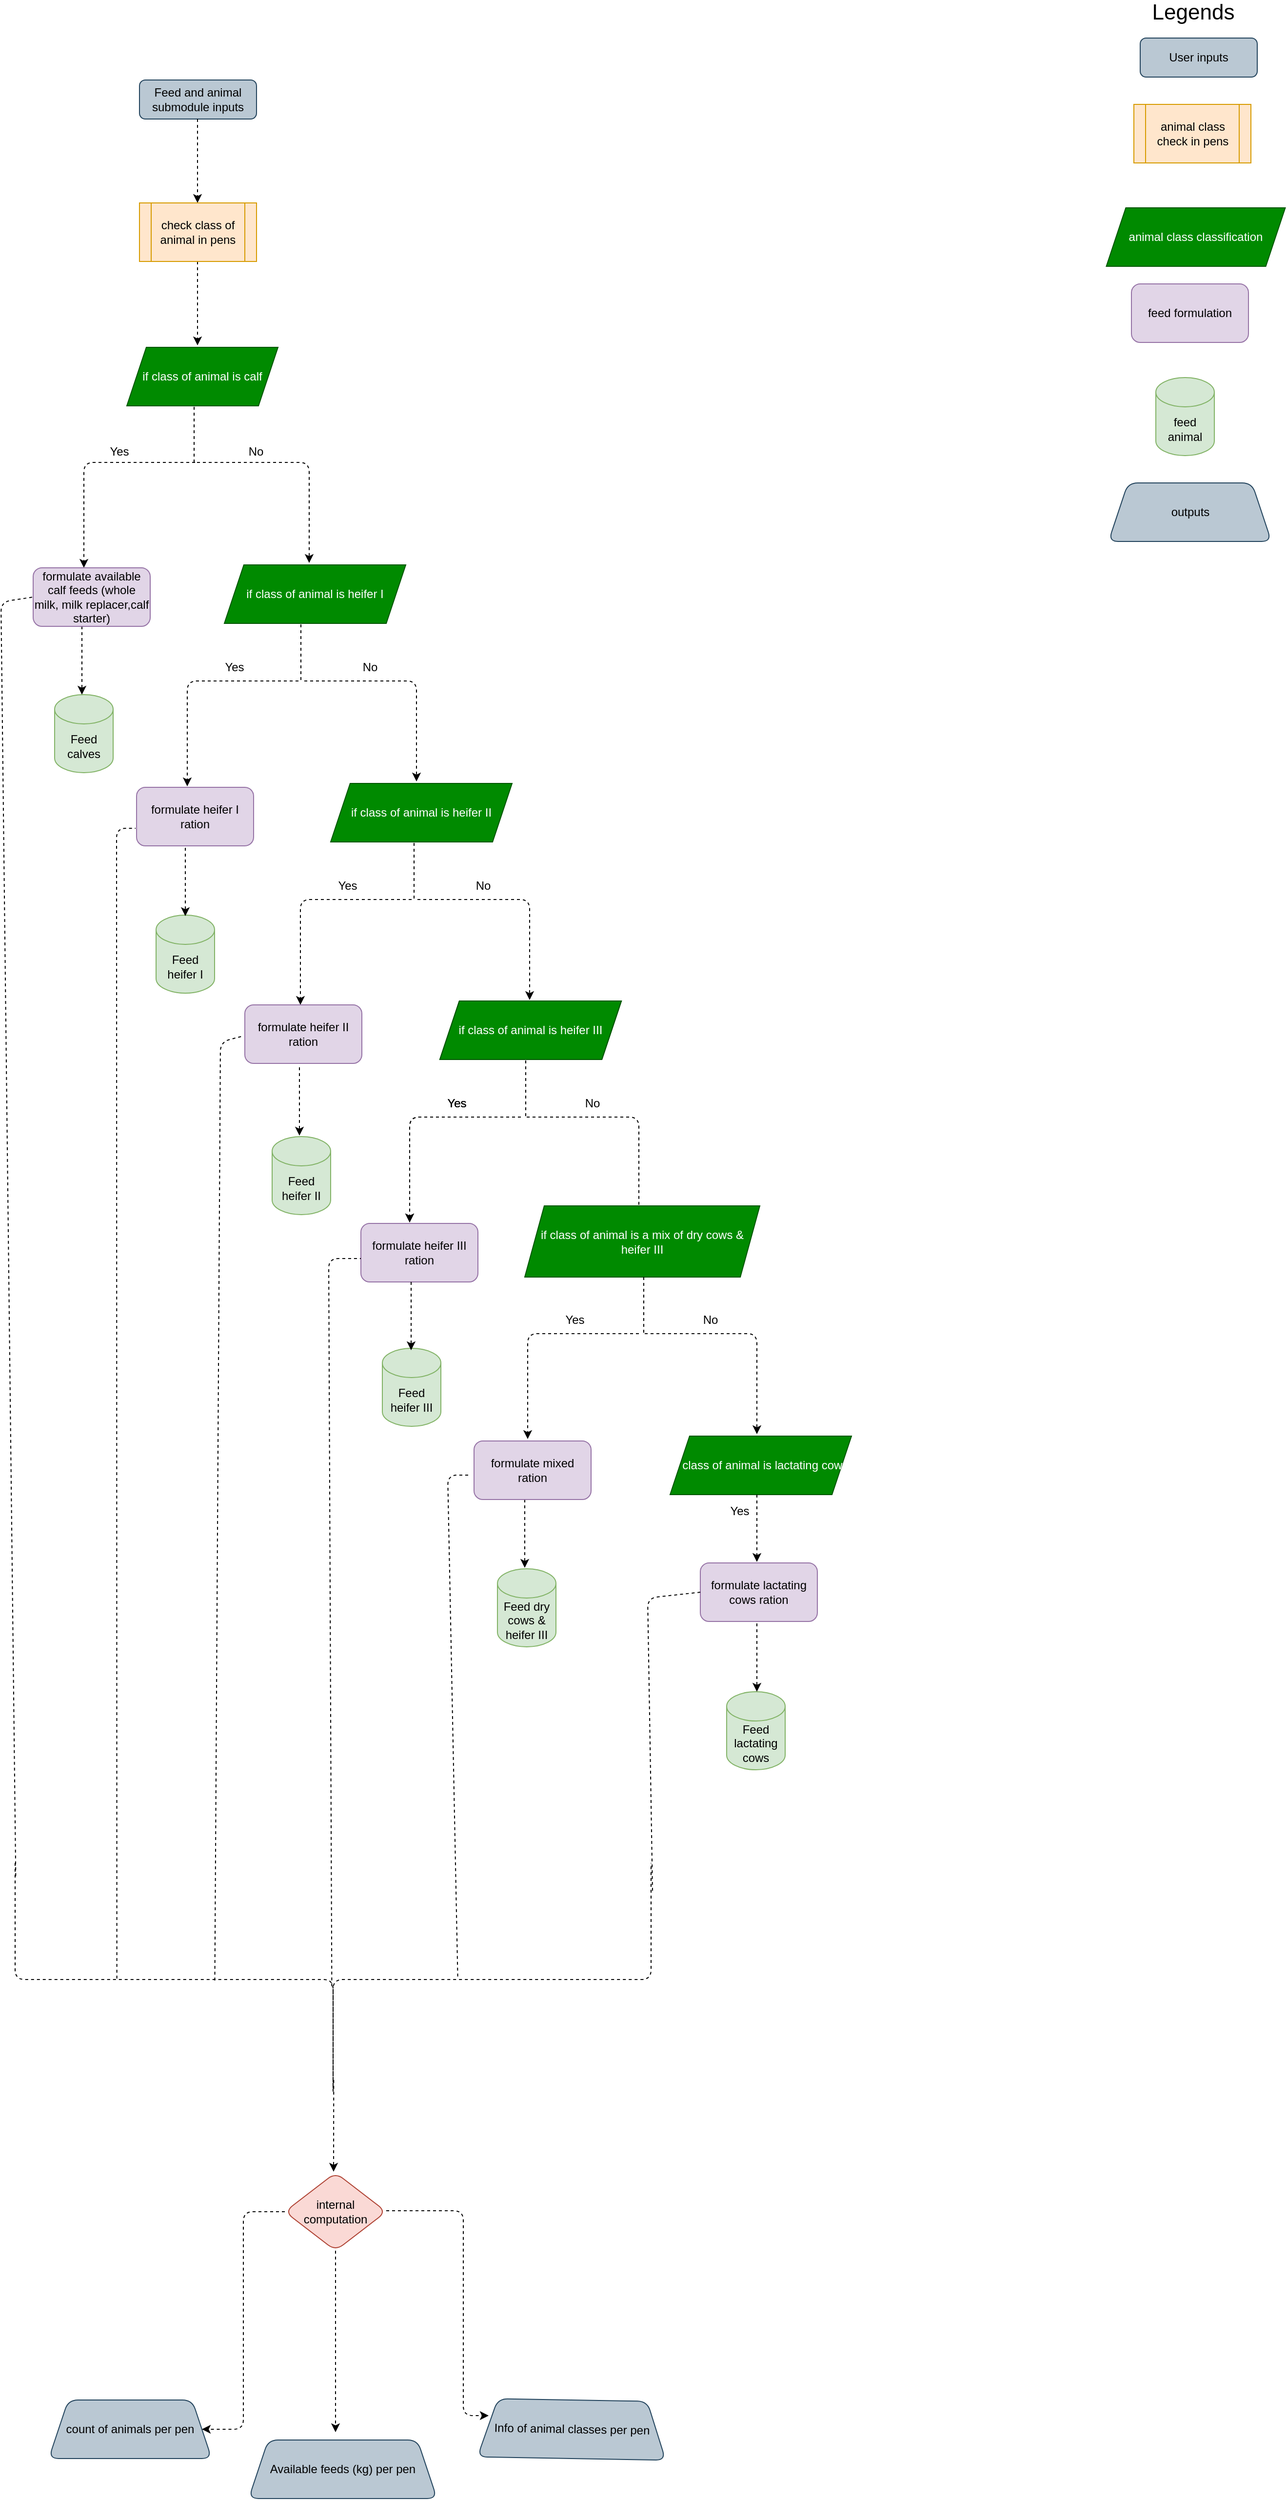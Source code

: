 <mxfile version="14.8.0" type="github">
  <diagram id="C5RBs43oDa-KdzZeNtuy" name="Page-1">
    <mxGraphModel dx="782" dy="420" grid="0" gridSize="10" guides="1" tooltips="1" connect="1" arrows="1" fold="1" page="1" pageScale="1" pageWidth="3300" pageHeight="4681" math="0" shadow="0">
      <root>
        <mxCell id="WIyWlLk6GJQsqaUBKTNV-0" />
        <mxCell id="WIyWlLk6GJQsqaUBKTNV-1" parent="WIyWlLk6GJQsqaUBKTNV-0" />
        <mxCell id="WIyWlLk6GJQsqaUBKTNV-3" value="Feed and animal submodule inputs" style="rounded=1;whiteSpace=wrap;html=1;fontSize=12;glass=0;strokeWidth=1;shadow=0;fillColor=#bac8d3;strokeColor=#23445d;" parent="WIyWlLk6GJQsqaUBKTNV-1" vertex="1">
          <mxGeometry x="677" y="92" width="120" height="40" as="geometry" />
        </mxCell>
        <mxCell id="WIyWlLk6GJQsqaUBKTNV-4" value="Yes" style="rounded=0;html=1;jettySize=auto;orthogonalLoop=1;fontSize=11;endArrow=block;endFill=0;endSize=8;strokeWidth=1;shadow=0;labelBackgroundColor=none;edgeStyle=orthogonalEdgeStyle;" parent="WIyWlLk6GJQsqaUBKTNV-1" edge="1">
          <mxGeometry y="20" relative="1" as="geometry">
            <mxPoint as="offset" />
            <mxPoint x="220" y="250" as="sourcePoint" />
          </mxGeometry>
        </mxCell>
        <mxCell id="WIyWlLk6GJQsqaUBKTNV-8" value="No" style="rounded=0;html=1;jettySize=auto;orthogonalLoop=1;fontSize=11;endArrow=block;endFill=0;endSize=8;strokeWidth=1;shadow=0;labelBackgroundColor=none;edgeStyle=orthogonalEdgeStyle;" parent="WIyWlLk6GJQsqaUBKTNV-1" edge="1">
          <mxGeometry x="0.333" y="20" relative="1" as="geometry">
            <mxPoint as="offset" />
            <mxPoint x="220" y="370" as="sourcePoint" />
          </mxGeometry>
        </mxCell>
        <mxCell id="un4VEEMgw5aZnZ7E-Z5A-0" value="" style="endArrow=classic;html=1;dashed=1;" parent="WIyWlLk6GJQsqaUBKTNV-1" edge="1">
          <mxGeometry width="50" height="50" relative="1" as="geometry">
            <mxPoint x="736.5" y="132" as="sourcePoint" />
            <mxPoint x="736.5" y="218" as="targetPoint" />
          </mxGeometry>
        </mxCell>
        <mxCell id="un4VEEMgw5aZnZ7E-Z5A-2" value="" style="endArrow=classic;html=1;dashed=1;" parent="WIyWlLk6GJQsqaUBKTNV-1" edge="1">
          <mxGeometry width="50" height="50" relative="1" as="geometry">
            <mxPoint x="736.5" y="278" as="sourcePoint" />
            <mxPoint x="736.5" y="364" as="targetPoint" />
          </mxGeometry>
        </mxCell>
        <mxCell id="un4VEEMgw5aZnZ7E-Z5A-5" value="check class of animal in pens" style="shape=process;whiteSpace=wrap;html=1;backgroundOutline=1;fillColor=#ffe6cc;strokeColor=#d79b00;" parent="WIyWlLk6GJQsqaUBKTNV-1" vertex="1">
          <mxGeometry x="677" y="218" width="120" height="60" as="geometry" />
        </mxCell>
        <mxCell id="un4VEEMgw5aZnZ7E-Z5A-7" value="" style="endArrow=classic;html=1;dashed=1;" parent="WIyWlLk6GJQsqaUBKTNV-1" edge="1">
          <mxGeometry width="50" height="50" relative="1" as="geometry">
            <mxPoint x="734" y="484" as="sourcePoint" />
            <mxPoint x="620" y="592" as="targetPoint" />
            <Array as="points">
              <mxPoint x="620" y="484" />
            </Array>
          </mxGeometry>
        </mxCell>
        <mxCell id="un4VEEMgw5aZnZ7E-Z5A-9" value="" style="endArrow=classic;html=1;dashed=1;" parent="WIyWlLk6GJQsqaUBKTNV-1" edge="1">
          <mxGeometry width="50" height="50" relative="1" as="geometry">
            <mxPoint x="736" y="484" as="sourcePoint" />
            <mxPoint x="851" y="587" as="targetPoint" />
            <Array as="points">
              <mxPoint x="851" y="484" />
            </Array>
          </mxGeometry>
        </mxCell>
        <mxCell id="un4VEEMgw5aZnZ7E-Z5A-11" value="if class of animal is calf" style="shape=parallelogram;perimeter=parallelogramPerimeter;whiteSpace=wrap;html=1;fixedSize=1;fillColor=#008a00;strokeColor=#005700;fontColor=#ffffff;" parent="WIyWlLk6GJQsqaUBKTNV-1" vertex="1">
          <mxGeometry x="664" y="366" width="155" height="60" as="geometry" />
        </mxCell>
        <mxCell id="un4VEEMgw5aZnZ7E-Z5A-12" value="" style="endArrow=none;html=1;dashed=1;" parent="WIyWlLk6GJQsqaUBKTNV-1" edge="1">
          <mxGeometry width="50" height="50" relative="1" as="geometry">
            <mxPoint x="733" y="484" as="sourcePoint" />
            <mxPoint x="733" y="426" as="targetPoint" />
          </mxGeometry>
        </mxCell>
        <mxCell id="un4VEEMgw5aZnZ7E-Z5A-13" value="Yes" style="text;html=1;align=center;verticalAlign=middle;resizable=0;points=[];autosize=1;strokeColor=none;" parent="WIyWlLk6GJQsqaUBKTNV-1" vertex="1">
          <mxGeometry x="641" y="464" width="30" height="18" as="geometry" />
        </mxCell>
        <mxCell id="un4VEEMgw5aZnZ7E-Z5A-14" value="No" style="text;html=1;align=center;verticalAlign=middle;resizable=0;points=[];autosize=1;strokeColor=none;" parent="WIyWlLk6GJQsqaUBKTNV-1" vertex="1">
          <mxGeometry x="783" y="464" width="26" height="18" as="geometry" />
        </mxCell>
        <mxCell id="un4VEEMgw5aZnZ7E-Z5A-15" value="Feed calves" style="shape=cylinder3;whiteSpace=wrap;html=1;boundedLbl=1;backgroundOutline=1;size=15;fillColor=#d5e8d4;strokeColor=#82b366;" parent="WIyWlLk6GJQsqaUBKTNV-1" vertex="1">
          <mxGeometry x="590" y="722" width="60" height="80" as="geometry" />
        </mxCell>
        <mxCell id="un4VEEMgw5aZnZ7E-Z5A-16" value="" style="endArrow=classic;html=1;dashed=1;" parent="WIyWlLk6GJQsqaUBKTNV-1" edge="1">
          <mxGeometry width="50" height="50" relative="1" as="geometry">
            <mxPoint x="618" y="652" as="sourcePoint" />
            <mxPoint x="618" y="722" as="targetPoint" />
          </mxGeometry>
        </mxCell>
        <mxCell id="un4VEEMgw5aZnZ7E-Z5A-17" value="formulate available calf feeds (whole milk, milk replacer,calf starter)" style="rounded=1;whiteSpace=wrap;html=1;glass=0;fillColor=#e1d5e7;strokeColor=#9673a6;" parent="WIyWlLk6GJQsqaUBKTNV-1" vertex="1">
          <mxGeometry x="568" y="592" width="120" height="60" as="geometry" />
        </mxCell>
        <mxCell id="un4VEEMgw5aZnZ7E-Z5A-20" value="if class of animal is heifer I" style="shape=parallelogram;perimeter=parallelogramPerimeter;whiteSpace=wrap;html=1;fixedSize=1;fillColor=#008a00;strokeColor=#005700;fontColor=#ffffff;" parent="WIyWlLk6GJQsqaUBKTNV-1" vertex="1">
          <mxGeometry x="764" y="589" width="186" height="60" as="geometry" />
        </mxCell>
        <mxCell id="un4VEEMgw5aZnZ7E-Z5A-23" value="" style="endArrow=none;html=1;dashed=1;" parent="WIyWlLk6GJQsqaUBKTNV-1" edge="1">
          <mxGeometry width="50" height="50" relative="1" as="geometry">
            <mxPoint x="842.5" y="707" as="sourcePoint" />
            <mxPoint x="842.5" y="649" as="targetPoint" />
          </mxGeometry>
        </mxCell>
        <mxCell id="un4VEEMgw5aZnZ7E-Z5A-24" value="" style="endArrow=classic;html=1;dashed=1;" parent="WIyWlLk6GJQsqaUBKTNV-1" edge="1">
          <mxGeometry width="50" height="50" relative="1" as="geometry">
            <mxPoint x="840" y="708" as="sourcePoint" />
            <mxPoint x="726" y="816" as="targetPoint" />
            <Array as="points">
              <mxPoint x="726" y="708" />
            </Array>
          </mxGeometry>
        </mxCell>
        <mxCell id="un4VEEMgw5aZnZ7E-Z5A-25" value="" style="endArrow=classic;html=1;dashed=1;" parent="WIyWlLk6GJQsqaUBKTNV-1" edge="1">
          <mxGeometry width="50" height="50" relative="1" as="geometry">
            <mxPoint x="846" y="708" as="sourcePoint" />
            <mxPoint x="961" y="811" as="targetPoint" />
            <Array as="points">
              <mxPoint x="961" y="708" />
            </Array>
          </mxGeometry>
        </mxCell>
        <mxCell id="un4VEEMgw5aZnZ7E-Z5A-26" value="Yes" style="text;html=1;align=center;verticalAlign=middle;resizable=0;points=[];autosize=1;strokeColor=none;" parent="WIyWlLk6GJQsqaUBKTNV-1" vertex="1">
          <mxGeometry x="759" y="685" width="30" height="18" as="geometry" />
        </mxCell>
        <mxCell id="un4VEEMgw5aZnZ7E-Z5A-27" value="No" style="text;html=1;align=center;verticalAlign=middle;resizable=0;points=[];autosize=1;strokeColor=none;" parent="WIyWlLk6GJQsqaUBKTNV-1" vertex="1">
          <mxGeometry x="900" y="685" width="26" height="18" as="geometry" />
        </mxCell>
        <mxCell id="un4VEEMgw5aZnZ7E-Z5A-28" value="Feed heifer I" style="shape=cylinder3;whiteSpace=wrap;html=1;boundedLbl=1;backgroundOutline=1;size=15;fillColor=#d5e8d4;strokeColor=#82b366;" parent="WIyWlLk6GJQsqaUBKTNV-1" vertex="1">
          <mxGeometry x="694" y="948" width="60" height="80" as="geometry" />
        </mxCell>
        <mxCell id="un4VEEMgw5aZnZ7E-Z5A-29" value="" style="endArrow=classic;html=1;dashed=1;" parent="WIyWlLk6GJQsqaUBKTNV-1" edge="1">
          <mxGeometry width="50" height="50" relative="1" as="geometry">
            <mxPoint x="724" y="879" as="sourcePoint" />
            <mxPoint x="724" y="949" as="targetPoint" />
          </mxGeometry>
        </mxCell>
        <mxCell id="un4VEEMgw5aZnZ7E-Z5A-30" value="formulate heifer I ration" style="rounded=1;whiteSpace=wrap;html=1;glass=0;fillColor=#e1d5e7;strokeColor=#9673a6;" parent="WIyWlLk6GJQsqaUBKTNV-1" vertex="1">
          <mxGeometry x="674" y="817" width="120" height="60" as="geometry" />
        </mxCell>
        <mxCell id="un4VEEMgw5aZnZ7E-Z5A-48" value="if class of animal is heifer II" style="shape=parallelogram;perimeter=parallelogramPerimeter;whiteSpace=wrap;html=1;fixedSize=1;fillColor=#008a00;strokeColor=#005700;fontColor=#ffffff;" parent="WIyWlLk6GJQsqaUBKTNV-1" vertex="1">
          <mxGeometry x="873" y="813" width="186" height="60" as="geometry" />
        </mxCell>
        <mxCell id="un4VEEMgw5aZnZ7E-Z5A-63" value="User inputs" style="rounded=1;whiteSpace=wrap;html=1;fontSize=12;glass=0;strokeWidth=1;shadow=0;fillColor=#bac8d3;strokeColor=#23445d;" parent="WIyWlLk6GJQsqaUBKTNV-1" vertex="1">
          <mxGeometry x="1703" y="49" width="120" height="40" as="geometry" />
        </mxCell>
        <mxCell id="un4VEEMgw5aZnZ7E-Z5A-65" value="animal class check in pens" style="shape=process;whiteSpace=wrap;html=1;backgroundOutline=1;fillColor=#ffe6cc;strokeColor=#d79b00;" parent="WIyWlLk6GJQsqaUBKTNV-1" vertex="1">
          <mxGeometry x="1696.5" y="117" width="120" height="60" as="geometry" />
        </mxCell>
        <mxCell id="un4VEEMgw5aZnZ7E-Z5A-66" value="animal class classification" style="shape=parallelogram;perimeter=parallelogramPerimeter;whiteSpace=wrap;html=1;fixedSize=1;fillColor=#008a00;strokeColor=#005700;fontColor=#ffffff;" parent="WIyWlLk6GJQsqaUBKTNV-1" vertex="1">
          <mxGeometry x="1668.25" y="223" width="183.5" height="60" as="geometry" />
        </mxCell>
        <mxCell id="un4VEEMgw5aZnZ7E-Z5A-67" value="feed formulation" style="rounded=1;whiteSpace=wrap;html=1;glass=0;fillColor=#e1d5e7;strokeColor=#9673a6;" parent="WIyWlLk6GJQsqaUBKTNV-1" vertex="1">
          <mxGeometry x="1694" y="301" width="120" height="60" as="geometry" />
        </mxCell>
        <mxCell id="un4VEEMgw5aZnZ7E-Z5A-68" value="feed animal" style="shape=cylinder3;whiteSpace=wrap;html=1;boundedLbl=1;backgroundOutline=1;size=15;fillColor=#d5e8d4;strokeColor=#82b366;" parent="WIyWlLk6GJQsqaUBKTNV-1" vertex="1">
          <mxGeometry x="1719" y="397" width="60" height="80" as="geometry" />
        </mxCell>
        <mxCell id="un4VEEMgw5aZnZ7E-Z5A-69" value="&lt;font style=&quot;font-size: 22px&quot;&gt;Legends&lt;/font&gt;" style="text;html=1;align=center;verticalAlign=middle;resizable=0;points=[];autosize=1;strokeColor=none;" parent="WIyWlLk6GJQsqaUBKTNV-1" vertex="1">
          <mxGeometry x="1709.5" y="12" width="94" height="22" as="geometry" />
        </mxCell>
        <mxCell id="un4VEEMgw5aZnZ7E-Z5A-116" value="internal computation" style="rhombus;whiteSpace=wrap;html=1;rounded=1;glass=0;rotation=0;fillColor=#fad9d5;strokeColor=#ae4132;" parent="WIyWlLk6GJQsqaUBKTNV-1" vertex="1">
          <mxGeometry x="826" y="2237" width="104" height="80" as="geometry" />
        </mxCell>
        <mxCell id="un4VEEMgw5aZnZ7E-Z5A-120" value="outputs" style="shape=trapezoid;perimeter=trapezoidPerimeter;whiteSpace=wrap;html=1;fixedSize=1;rounded=1;glass=0;rotation=0;fillColor=#bac8d3;strokeColor=#23445d;" parent="WIyWlLk6GJQsqaUBKTNV-1" vertex="1">
          <mxGeometry x="1670.5" y="505" width="167" height="60" as="geometry" />
        </mxCell>
        <mxCell id="un4VEEMgw5aZnZ7E-Z5A-126" value="" style="endArrow=none;html=1;dashed=1;" parent="WIyWlLk6GJQsqaUBKTNV-1" edge="1">
          <mxGeometry width="50" height="50" relative="1" as="geometry">
            <mxPoint x="958.5" y="931" as="sourcePoint" />
            <mxPoint x="958.5" y="873" as="targetPoint" />
          </mxGeometry>
        </mxCell>
        <mxCell id="un4VEEMgw5aZnZ7E-Z5A-127" value="" style="endArrow=classic;html=1;dashed=1;" parent="WIyWlLk6GJQsqaUBKTNV-1" edge="1">
          <mxGeometry width="50" height="50" relative="1" as="geometry">
            <mxPoint x="956" y="932" as="sourcePoint" />
            <mxPoint x="842" y="1040" as="targetPoint" />
            <Array as="points">
              <mxPoint x="842" y="932" />
            </Array>
          </mxGeometry>
        </mxCell>
        <mxCell id="un4VEEMgw5aZnZ7E-Z5A-128" value="" style="endArrow=classic;html=1;dashed=1;" parent="WIyWlLk6GJQsqaUBKTNV-1" edge="1">
          <mxGeometry width="50" height="50" relative="1" as="geometry">
            <mxPoint x="962" y="932" as="sourcePoint" />
            <mxPoint x="1077" y="1035" as="targetPoint" />
            <Array as="points">
              <mxPoint x="1077" y="932" />
            </Array>
          </mxGeometry>
        </mxCell>
        <mxCell id="un4VEEMgw5aZnZ7E-Z5A-129" value="Yes" style="text;html=1;align=center;verticalAlign=middle;resizable=0;points=[];autosize=1;strokeColor=none;" parent="WIyWlLk6GJQsqaUBKTNV-1" vertex="1">
          <mxGeometry x="875" y="909" width="30" height="18" as="geometry" />
        </mxCell>
        <mxCell id="un4VEEMgw5aZnZ7E-Z5A-130" value="No" style="text;html=1;align=center;verticalAlign=middle;resizable=0;points=[];autosize=1;strokeColor=none;" parent="WIyWlLk6GJQsqaUBKTNV-1" vertex="1">
          <mxGeometry x="1016" y="909" width="26" height="18" as="geometry" />
        </mxCell>
        <mxCell id="un4VEEMgw5aZnZ7E-Z5A-131" value="Feed heifer II" style="shape=cylinder3;whiteSpace=wrap;html=1;boundedLbl=1;backgroundOutline=1;size=15;fillColor=#d5e8d4;strokeColor=#82b366;" parent="WIyWlLk6GJQsqaUBKTNV-1" vertex="1">
          <mxGeometry x="813" y="1175" width="60" height="80" as="geometry" />
        </mxCell>
        <mxCell id="un4VEEMgw5aZnZ7E-Z5A-132" value="" style="endArrow=classic;html=1;dashed=1;" parent="WIyWlLk6GJQsqaUBKTNV-1" edge="1">
          <mxGeometry width="50" height="50" relative="1" as="geometry">
            <mxPoint x="841" y="1104" as="sourcePoint" />
            <mxPoint x="841" y="1174" as="targetPoint" />
          </mxGeometry>
        </mxCell>
        <mxCell id="un4VEEMgw5aZnZ7E-Z5A-133" value="formulate heifer II ration" style="rounded=1;whiteSpace=wrap;html=1;glass=0;fillColor=#e1d5e7;strokeColor=#9673a6;" parent="WIyWlLk6GJQsqaUBKTNV-1" vertex="1">
          <mxGeometry x="785" y="1040" width="120" height="60" as="geometry" />
        </mxCell>
        <mxCell id="un4VEEMgw5aZnZ7E-Z5A-135" value="if class of animal is heifer III" style="shape=parallelogram;perimeter=parallelogramPerimeter;whiteSpace=wrap;html=1;fixedSize=1;fillColor=#008a00;strokeColor=#005700;fontColor=#ffffff;" parent="WIyWlLk6GJQsqaUBKTNV-1" vertex="1">
          <mxGeometry x="985" y="1036" width="186" height="60" as="geometry" />
        </mxCell>
        <mxCell id="un4VEEMgw5aZnZ7E-Z5A-137" value="" style="endArrow=classic;html=1;dashed=1;" parent="WIyWlLk6GJQsqaUBKTNV-1" edge="1">
          <mxGeometry width="50" height="50" relative="1" as="geometry">
            <mxPoint x="1068" y="1155" as="sourcePoint" />
            <mxPoint x="954" y="1263" as="targetPoint" />
            <Array as="points">
              <mxPoint x="954" y="1155" />
            </Array>
          </mxGeometry>
        </mxCell>
        <mxCell id="un4VEEMgw5aZnZ7E-Z5A-138" value="" style="endArrow=classic;html=1;dashed=1;" parent="WIyWlLk6GJQsqaUBKTNV-1" edge="1">
          <mxGeometry width="50" height="50" relative="1" as="geometry">
            <mxPoint x="1074" y="1155" as="sourcePoint" />
            <mxPoint x="1189" y="1258" as="targetPoint" />
            <Array as="points">
              <mxPoint x="1189" y="1155" />
            </Array>
          </mxGeometry>
        </mxCell>
        <mxCell id="un4VEEMgw5aZnZ7E-Z5A-139" value="Yes" style="text;html=1;align=center;verticalAlign=middle;resizable=0;points=[];autosize=1;strokeColor=none;" parent="WIyWlLk6GJQsqaUBKTNV-1" vertex="1">
          <mxGeometry x="987" y="1132" width="30" height="18" as="geometry" />
        </mxCell>
        <mxCell id="un4VEEMgw5aZnZ7E-Z5A-140" value="No" style="text;html=1;align=center;verticalAlign=middle;resizable=0;points=[];autosize=1;strokeColor=none;" parent="WIyWlLk6GJQsqaUBKTNV-1" vertex="1">
          <mxGeometry x="1128" y="1132" width="26" height="18" as="geometry" />
        </mxCell>
        <mxCell id="un4VEEMgw5aZnZ7E-Z5A-141" value="Feed heifer III" style="shape=cylinder3;whiteSpace=wrap;html=1;boundedLbl=1;backgroundOutline=1;size=15;fillColor=#d5e8d4;strokeColor=#82b366;" parent="WIyWlLk6GJQsqaUBKTNV-1" vertex="1">
          <mxGeometry x="926" y="1392" width="60" height="80" as="geometry" />
        </mxCell>
        <mxCell id="un4VEEMgw5aZnZ7E-Z5A-145" value="" style="endArrow=none;html=1;dashed=1;" parent="WIyWlLk6GJQsqaUBKTNV-1" edge="1">
          <mxGeometry width="50" height="50" relative="1" as="geometry">
            <mxPoint x="1073" y="1154" as="sourcePoint" />
            <mxPoint x="1073" y="1096" as="targetPoint" />
          </mxGeometry>
        </mxCell>
        <mxCell id="un4VEEMgw5aZnZ7E-Z5A-147" value="if class of animal is heifer III" style="shape=parallelogram;perimeter=parallelogramPerimeter;whiteSpace=wrap;html=1;fixedSize=1;fillColor=#008a00;strokeColor=#005700;fontColor=#ffffff;" parent="WIyWlLk6GJQsqaUBKTNV-1" vertex="1">
          <mxGeometry x="985" y="1036" width="186" height="60" as="geometry" />
        </mxCell>
        <mxCell id="un4VEEMgw5aZnZ7E-Z5A-148" value="" style="endArrow=none;html=1;dashed=1;" parent="WIyWlLk6GJQsqaUBKTNV-1" edge="1">
          <mxGeometry width="50" height="50" relative="1" as="geometry">
            <mxPoint x="1073" y="1154" as="sourcePoint" />
            <mxPoint x="1073" y="1096" as="targetPoint" />
          </mxGeometry>
        </mxCell>
        <mxCell id="un4VEEMgw5aZnZ7E-Z5A-149" value="Yes" style="text;html=1;align=center;verticalAlign=middle;resizable=0;points=[];autosize=1;strokeColor=none;" parent="WIyWlLk6GJQsqaUBKTNV-1" vertex="1">
          <mxGeometry x="987" y="1132" width="30" height="18" as="geometry" />
        </mxCell>
        <mxCell id="un4VEEMgw5aZnZ7E-Z5A-150" value="" style="endArrow=classic;html=1;dashed=1;" parent="WIyWlLk6GJQsqaUBKTNV-1" edge="1">
          <mxGeometry width="50" height="50" relative="1" as="geometry">
            <mxPoint x="1068" y="1155" as="sourcePoint" />
            <mxPoint x="954" y="1263" as="targetPoint" />
            <Array as="points">
              <mxPoint x="954" y="1155" />
            </Array>
          </mxGeometry>
        </mxCell>
        <mxCell id="un4VEEMgw5aZnZ7E-Z5A-153" value="" style="endArrow=classic;html=1;dashed=1;" parent="WIyWlLk6GJQsqaUBKTNV-1" edge="1">
          <mxGeometry width="50" height="50" relative="1" as="geometry">
            <mxPoint x="1195" y="1377" as="sourcePoint" />
            <mxPoint x="1310" y="1480" as="targetPoint" />
            <Array as="points">
              <mxPoint x="1310" y="1377" />
            </Array>
          </mxGeometry>
        </mxCell>
        <mxCell id="un4VEEMgw5aZnZ7E-Z5A-154" value="No" style="text;html=1;align=center;verticalAlign=middle;resizable=0;points=[];autosize=1;strokeColor=none;" parent="WIyWlLk6GJQsqaUBKTNV-1" vertex="1">
          <mxGeometry x="1249" y="1354" width="26" height="18" as="geometry" />
        </mxCell>
        <mxCell id="un4VEEMgw5aZnZ7E-Z5A-157" value="if class of animal is a mix of dry cows &amp;amp; heifer III" style="shape=parallelogram;perimeter=parallelogramPerimeter;whiteSpace=wrap;html=1;fixedSize=1;fillColor=#008a00;strokeColor=#005700;fontColor=#ffffff;" parent="WIyWlLk6GJQsqaUBKTNV-1" vertex="1">
          <mxGeometry x="1072" y="1246" width="241" height="73" as="geometry" />
        </mxCell>
        <mxCell id="un4VEEMgw5aZnZ7E-Z5A-158" value="" style="endArrow=none;html=1;dashed=1;" parent="WIyWlLk6GJQsqaUBKTNV-1" edge="1">
          <mxGeometry width="50" height="50" relative="1" as="geometry">
            <mxPoint x="1194" y="1376" as="sourcePoint" />
            <mxPoint x="1194" y="1318" as="targetPoint" />
          </mxGeometry>
        </mxCell>
        <mxCell id="un4VEEMgw5aZnZ7E-Z5A-159" value="Yes" style="text;html=1;align=center;verticalAlign=middle;resizable=0;points=[];autosize=1;strokeColor=none;" parent="WIyWlLk6GJQsqaUBKTNV-1" vertex="1">
          <mxGeometry x="1108" y="1354" width="30" height="18" as="geometry" />
        </mxCell>
        <mxCell id="un4VEEMgw5aZnZ7E-Z5A-160" value="" style="endArrow=classic;html=1;dashed=1;" parent="WIyWlLk6GJQsqaUBKTNV-1" edge="1">
          <mxGeometry width="50" height="50" relative="1" as="geometry">
            <mxPoint x="1189" y="1377" as="sourcePoint" />
            <mxPoint x="1075" y="1485" as="targetPoint" />
            <Array as="points">
              <mxPoint x="1075" y="1377" />
            </Array>
          </mxGeometry>
        </mxCell>
        <mxCell id="un4VEEMgw5aZnZ7E-Z5A-163" value="Feed dry cows &amp;amp; heifer III" style="shape=cylinder3;whiteSpace=wrap;html=1;boundedLbl=1;backgroundOutline=1;size=15;fillColor=#d5e8d4;strokeColor=#82b366;" parent="WIyWlLk6GJQsqaUBKTNV-1" vertex="1">
          <mxGeometry x="1044" y="1618" width="60" height="80" as="geometry" />
        </mxCell>
        <mxCell id="un4VEEMgw5aZnZ7E-Z5A-164" value="" style="endArrow=classic;html=1;dashed=1;" parent="WIyWlLk6GJQsqaUBKTNV-1" edge="1">
          <mxGeometry width="50" height="50" relative="1" as="geometry">
            <mxPoint x="1072" y="1547" as="sourcePoint" />
            <mxPoint x="1072" y="1617" as="targetPoint" />
          </mxGeometry>
        </mxCell>
        <mxCell id="un4VEEMgw5aZnZ7E-Z5A-165" value="formulate mixed ration" style="rounded=1;whiteSpace=wrap;html=1;glass=0;fillColor=#e1d5e7;strokeColor=#9673a6;" parent="WIyWlLk6GJQsqaUBKTNV-1" vertex="1">
          <mxGeometry x="1020" y="1487" width="120" height="60" as="geometry" />
        </mxCell>
        <mxCell id="un4VEEMgw5aZnZ7E-Z5A-166" value="if class of animal is heifer III" style="shape=parallelogram;perimeter=parallelogramPerimeter;whiteSpace=wrap;html=1;fixedSize=1;fillColor=#008a00;strokeColor=#005700;fontColor=#ffffff;" parent="WIyWlLk6GJQsqaUBKTNV-1" vertex="1">
          <mxGeometry x="985" y="1036" width="186" height="60" as="geometry" />
        </mxCell>
        <mxCell id="un4VEEMgw5aZnZ7E-Z5A-167" value="Yes" style="text;html=1;align=center;verticalAlign=middle;resizable=0;points=[];autosize=1;strokeColor=none;" parent="WIyWlLk6GJQsqaUBKTNV-1" vertex="1">
          <mxGeometry x="987" y="1132" width="30" height="18" as="geometry" />
        </mxCell>
        <mxCell id="un4VEEMgw5aZnZ7E-Z5A-170" value="formulate heifer III ration" style="rounded=1;whiteSpace=wrap;html=1;glass=0;fillColor=#e1d5e7;strokeColor=#9673a6;" parent="WIyWlLk6GJQsqaUBKTNV-1" vertex="1">
          <mxGeometry x="904" y="1264" width="120" height="60" as="geometry" />
        </mxCell>
        <mxCell id="un4VEEMgw5aZnZ7E-Z5A-172" value="if class of animal is lactating cows" style="shape=parallelogram;perimeter=parallelogramPerimeter;whiteSpace=wrap;html=1;fixedSize=1;fillColor=#008a00;strokeColor=#005700;fontColor=#ffffff;" parent="WIyWlLk6GJQsqaUBKTNV-1" vertex="1">
          <mxGeometry x="1221" y="1482" width="186" height="60" as="geometry" />
        </mxCell>
        <mxCell id="un4VEEMgw5aZnZ7E-Z5A-173" value="Yes" style="text;html=1;align=center;verticalAlign=middle;resizable=0;points=[];autosize=1;strokeColor=none;" parent="WIyWlLk6GJQsqaUBKTNV-1" vertex="1">
          <mxGeometry x="1277" y="1550" width="30" height="18" as="geometry" />
        </mxCell>
        <mxCell id="un4VEEMgw5aZnZ7E-Z5A-176" value="formulate lactating cows ration" style="rounded=1;whiteSpace=wrap;html=1;glass=0;fillColor=#e1d5e7;strokeColor=#9673a6;" parent="WIyWlLk6GJQsqaUBKTNV-1" vertex="1">
          <mxGeometry x="1252" y="1612" width="120" height="60" as="geometry" />
        </mxCell>
        <mxCell id="un4VEEMgw5aZnZ7E-Z5A-177" value="" style="endArrow=classic;html=1;dashed=1;" parent="WIyWlLk6GJQsqaUBKTNV-1" edge="1">
          <mxGeometry width="50" height="50" relative="1" as="geometry">
            <mxPoint x="1310" y="1542" as="sourcePoint" />
            <mxPoint x="1310" y="1611" as="targetPoint" />
          </mxGeometry>
        </mxCell>
        <mxCell id="un4VEEMgw5aZnZ7E-Z5A-178" value="Feed lactating cows" style="shape=cylinder3;whiteSpace=wrap;html=1;boundedLbl=1;backgroundOutline=1;size=15;fillColor=#d5e8d4;strokeColor=#82b366;" parent="WIyWlLk6GJQsqaUBKTNV-1" vertex="1">
          <mxGeometry x="1279" y="1744" width="60" height="80" as="geometry" />
        </mxCell>
        <mxCell id="un4VEEMgw5aZnZ7E-Z5A-179" value="" style="endArrow=classic;html=1;dashed=1;" parent="WIyWlLk6GJQsqaUBKTNV-1" edge="1">
          <mxGeometry width="50" height="50" relative="1" as="geometry">
            <mxPoint x="1310" y="1674" as="sourcePoint" />
            <mxPoint x="1310" y="1744" as="targetPoint" />
          </mxGeometry>
        </mxCell>
        <mxCell id="un4VEEMgw5aZnZ7E-Z5A-181" value="" style="endArrow=none;html=1;dashed=1;exitX=0.471;exitY=0.498;exitDx=0;exitDy=0;exitPerimeter=0;" parent="WIyWlLk6GJQsqaUBKTNV-1" source="un4VEEMgw5aZnZ7E-Z5A-188" edge="1">
          <mxGeometry width="50" height="50" relative="1" as="geometry">
            <mxPoint x="871" y="1924" as="sourcePoint" />
            <mxPoint x="904" y="1300" as="targetPoint" />
            <Array as="points">
              <mxPoint x="871" y="1300" />
            </Array>
          </mxGeometry>
        </mxCell>
        <mxCell id="un4VEEMgw5aZnZ7E-Z5A-182" value="" style="endArrow=none;html=1;dashed=1;exitX=0.513;exitY=0.696;exitDx=0;exitDy=0;exitPerimeter=0;" parent="WIyWlLk6GJQsqaUBKTNV-1" source="un4VEEMgw5aZnZ7E-Z5A-188" edge="1">
          <mxGeometry width="50" height="50" relative="1" as="geometry">
            <mxPoint x="993" y="1929" as="sourcePoint" />
            <mxPoint x="1016" y="1522" as="targetPoint" />
            <Array as="points">
              <mxPoint x="993" y="1522" />
            </Array>
          </mxGeometry>
        </mxCell>
        <mxCell id="un4VEEMgw5aZnZ7E-Z5A-183" value="" style="endArrow=none;html=1;dashed=1;entryX=0;entryY=0.5;entryDx=0;entryDy=0;" parent="WIyWlLk6GJQsqaUBKTNV-1" edge="1" target="un4VEEMgw5aZnZ7E-Z5A-176">
          <mxGeometry width="50" height="50" relative="1" as="geometry">
            <mxPoint x="1203" y="1948" as="sourcePoint" />
            <mxPoint x="1221" y="1654" as="targetPoint" />
            <Array as="points">
              <mxPoint x="1198" y="1648" />
            </Array>
          </mxGeometry>
        </mxCell>
        <mxCell id="un4VEEMgw5aZnZ7E-Z5A-185" value="" style="endArrow=none;html=1;dashed=1;exitX=0.496;exitY=0.314;exitDx=0;exitDy=0;exitPerimeter=0;" parent="WIyWlLk6GJQsqaUBKTNV-1" source="un4VEEMgw5aZnZ7E-Z5A-188" edge="1">
          <mxGeometry width="50" height="50" relative="1" as="geometry">
            <mxPoint x="760" y="1927" as="sourcePoint" />
            <mxPoint x="783" y="1072" as="targetPoint" />
            <Array as="points">
              <mxPoint x="760" y="1078" />
            </Array>
          </mxGeometry>
        </mxCell>
        <mxCell id="un4VEEMgw5aZnZ7E-Z5A-186" value="" style="endArrow=none;html=1;dashed=1;exitX=0.504;exitY=0.16;exitDx=0;exitDy=0;exitPerimeter=0;" parent="WIyWlLk6GJQsqaUBKTNV-1" source="un4VEEMgw5aZnZ7E-Z5A-188" edge="1">
          <mxGeometry width="50" height="50" relative="1" as="geometry">
            <mxPoint x="666" y="1919" as="sourcePoint" />
            <mxPoint x="673" y="859" as="targetPoint" />
            <Array as="points">
              <mxPoint x="653.5" y="859" />
            </Array>
          </mxGeometry>
        </mxCell>
        <mxCell id="un4VEEMgw5aZnZ7E-Z5A-187" value="" style="endArrow=none;html=1;dashed=1;exitX=0.944;exitY=0.001;exitDx=0;exitDy=0;exitPerimeter=0;entryX=0;entryY=0.5;entryDx=0;entryDy=0;" parent="WIyWlLk6GJQsqaUBKTNV-1" source="un4VEEMgw5aZnZ7E-Z5A-188" edge="1" target="un4VEEMgw5aZnZ7E-Z5A-17">
          <mxGeometry width="50" height="50" relative="1" as="geometry">
            <mxPoint x="551" y="1897" as="sourcePoint" />
            <mxPoint x="558" y="633" as="targetPoint" />
            <Array as="points">
              <mxPoint x="535" y="627" />
            </Array>
          </mxGeometry>
        </mxCell>
        <mxCell id="un4VEEMgw5aZnZ7E-Z5A-188" value="" style="shape=curlyBracket;whiteSpace=wrap;html=1;rounded=1;glass=0;gradientColor=none;rotation=-90;dashed=1;" parent="WIyWlLk6GJQsqaUBKTNV-1" vertex="1">
          <mxGeometry x="756" y="1713" width="239" height="652" as="geometry" />
        </mxCell>
        <mxCell id="un4VEEMgw5aZnZ7E-Z5A-189" value="" style="endArrow=classic;html=1;dashed=1;exitX=0.069;exitY=0.501;exitDx=0;exitDy=0;exitPerimeter=0;" parent="WIyWlLk6GJQsqaUBKTNV-1" source="un4VEEMgw5aZnZ7E-Z5A-188" edge="1">
          <mxGeometry width="50" height="50" relative="1" as="geometry">
            <mxPoint x="888" y="2293" as="sourcePoint" />
            <mxPoint x="876" y="2236" as="targetPoint" />
          </mxGeometry>
        </mxCell>
        <mxCell id="un4VEEMgw5aZnZ7E-Z5A-190" value="&lt;div&gt;count of animals per pen&lt;/div&gt;" style="shape=trapezoid;perimeter=trapezoidPerimeter;whiteSpace=wrap;html=1;fixedSize=1;rounded=1;glass=0;rotation=0;fillColor=#bac8d3;strokeColor=#23445d;" parent="WIyWlLk6GJQsqaUBKTNV-1" vertex="1">
          <mxGeometry x="584" y="2470" width="167" height="60" as="geometry" />
        </mxCell>
        <mxCell id="un4VEEMgw5aZnZ7E-Z5A-191" value="Available feeds (kg) per pen" style="shape=trapezoid;perimeter=trapezoidPerimeter;whiteSpace=wrap;html=1;fixedSize=1;rounded=1;glass=0;rotation=0;fillColor=#bac8d3;strokeColor=#23445d;" parent="WIyWlLk6GJQsqaUBKTNV-1" vertex="1">
          <mxGeometry x="789" y="2511" width="193" height="60" as="geometry" />
        </mxCell>
        <mxCell id="un4VEEMgw5aZnZ7E-Z5A-192" value="Info of animal classes per pen" style="shape=trapezoid;perimeter=trapezoidPerimeter;whiteSpace=wrap;html=1;fixedSize=1;rounded=1;glass=0;rotation=1;fillColor=#bac8d3;strokeColor=#23445d;" parent="WIyWlLk6GJQsqaUBKTNV-1" vertex="1">
          <mxGeometry x="1024" y="2470" width="193" height="60" as="geometry" />
        </mxCell>
        <mxCell id="un4VEEMgw5aZnZ7E-Z5A-194" value="" style="edgeStyle=elbowEdgeStyle;elbow=horizontal;endArrow=classic;html=1;dashed=1;entryX=1;entryY=0.5;entryDx=0;entryDy=0;" parent="WIyWlLk6GJQsqaUBKTNV-1" source="un4VEEMgw5aZnZ7E-Z5A-116" target="un4VEEMgw5aZnZ7E-Z5A-190" edge="1">
          <mxGeometry width="50" height="50" relative="1" as="geometry">
            <mxPoint x="819" y="2391" as="sourcePoint" />
            <mxPoint x="752" y="2499" as="targetPoint" />
          </mxGeometry>
        </mxCell>
        <mxCell id="un4VEEMgw5aZnZ7E-Z5A-195" value="" style="edgeStyle=elbowEdgeStyle;elbow=horizontal;endArrow=classic;html=1;dashed=1;exitX=1;exitY=0.488;exitDx=0;exitDy=0;exitPerimeter=0;" parent="WIyWlLk6GJQsqaUBKTNV-1" source="un4VEEMgw5aZnZ7E-Z5A-116" edge="1">
          <mxGeometry width="50" height="50" relative="1" as="geometry">
            <mxPoint x="959" y="2270" as="sourcePoint" />
            <mxPoint x="1035" y="2486" as="targetPoint" />
            <Array as="points">
              <mxPoint x="1009" y="2459" />
              <mxPoint x="981" y="2429" />
            </Array>
          </mxGeometry>
        </mxCell>
        <mxCell id="un4VEEMgw5aZnZ7E-Z5A-196" value="" style="endArrow=classic;html=1;dashed=1;exitX=0.5;exitY=1;exitDx=0;exitDy=0;" parent="WIyWlLk6GJQsqaUBKTNV-1" source="un4VEEMgw5aZnZ7E-Z5A-116" edge="1">
          <mxGeometry width="50" height="50" relative="1" as="geometry">
            <mxPoint x="961" y="2543" as="sourcePoint" />
            <mxPoint x="878" y="2503" as="targetPoint" />
          </mxGeometry>
        </mxCell>
        <mxCell id="JgM0BQ4o68aXBJDrq7yG-3" value="" style="endArrow=classic;html=1;dashed=1;" edge="1" parent="WIyWlLk6GJQsqaUBKTNV-1">
          <mxGeometry width="50" height="50" relative="1" as="geometry">
            <mxPoint x="955.5" y="1324" as="sourcePoint" />
            <mxPoint x="955.5" y="1394" as="targetPoint" />
          </mxGeometry>
        </mxCell>
        <mxCell id="JgM0BQ4o68aXBJDrq7yG-4" style="edgeStyle=orthogonalEdgeStyle;rounded=0;orthogonalLoop=1;jettySize=auto;html=1;exitX=0.5;exitY=1;exitDx=0;exitDy=0;exitPerimeter=0;dashed=1;" edge="1" parent="WIyWlLk6GJQsqaUBKTNV-1" source="un4VEEMgw5aZnZ7E-Z5A-141" target="un4VEEMgw5aZnZ7E-Z5A-141">
          <mxGeometry relative="1" as="geometry" />
        </mxCell>
      </root>
    </mxGraphModel>
  </diagram>
</mxfile>

